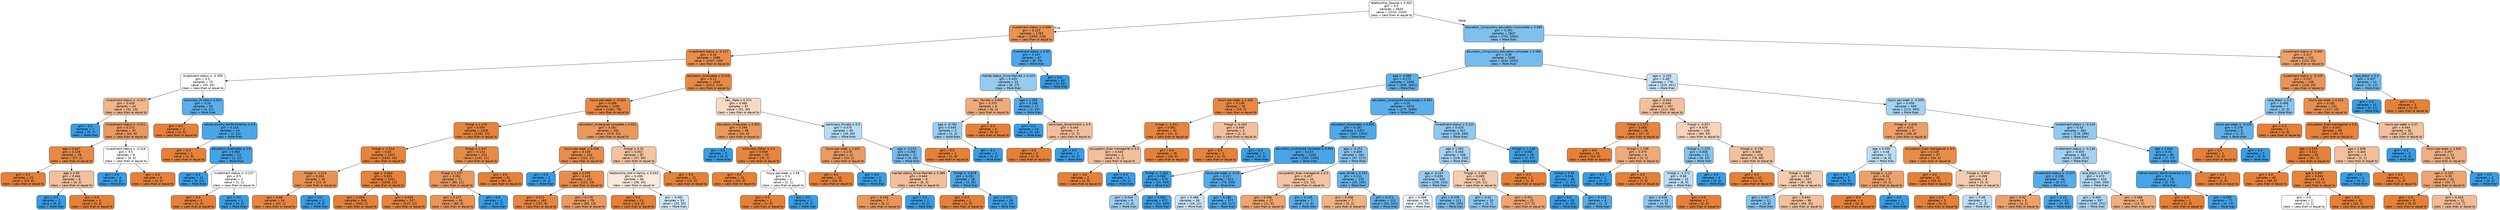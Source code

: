 digraph Tree {
node [shape=box, style="filled, rounded", color="black", fontname=helvetica] ;
edge [fontname=helvetica] ;
0 [label=<relationship_Spouse &le; 0.002<br/>gini = 0.5<br/>samples = 4620<br/>value = [2310, 2310]<br/>class = Less than or equal to>, fillcolor="#e5813900"] ;
1 [label=<investment-status &le; 0.448<br/>gini = 0.223<br/>samples = 1783<br/>value = [1555, 228]<br/>class = Less than or equal to>, fillcolor="#e58139da"] ;
0 -> 1 [labeldistance=2.5, labelangle=45, headlabel="True"] ;
2 [label=<investment-status &le; -0.127<br/>gini = 0.16<br/>samples = 1696<br/>value = [1547, 149]<br/>class = Less than or equal to>, fillcolor="#e58139e6"] ;
1 -> 2 ;
3 [label=<investment-status &le; -0.309<br/>gini = 0.5<br/>samples = 70<br/>value = [35, 35]<br/>class = Less than or equal to>, fillcolor="#e5813900"] ;
2 -> 3 ;
4 [label=<investment-status &le; -0.417<br/>gini = 0.416<br/>samples = 44<br/>value = [31, 13]<br/>class = Less than or equal to>, fillcolor="#e5813994"] ;
3 -> 4 ;
5 [label=<gini = 0.0<br/>samples = 7<br/>value = [0, 7]<br/>class = More than>, fillcolor="#399de5ff"] ;
4 -> 5 ;
6 [label=<investment-status &le; -0.321<br/>gini = 0.272<br/>samples = 37<br/>value = [31, 6]<br/>class = Less than or equal to>, fillcolor="#e58139ce"] ;
4 -> 6 ;
7 [label=<age &le; 0.847<br/>gini = 0.128<br/>samples = 29<br/>value = [27, 2]<br/>class = Less than or equal to>, fillcolor="#e58139ec"] ;
6 -> 7 ;
8 [label=<gini = 0.0<br/>samples = 23<br/>value = [23, 0]<br/>class = Less than or equal to>, fillcolor="#e58139ff"] ;
7 -> 8 ;
9 [label=<age &le; 0.99<br/>gini = 0.444<br/>samples = 6<br/>value = [4, 2]<br/>class = Less than or equal to>, fillcolor="#e581397f"] ;
7 -> 9 ;
10 [label=<gini = 0.0<br/>samples = 2<br/>value = [0, 2]<br/>class = More than>, fillcolor="#399de5ff"] ;
9 -> 10 ;
11 [label=<gini = 0.0<br/>samples = 4<br/>value = [4, 0]<br/>class = Less than or equal to>, fillcolor="#e58139ff"] ;
9 -> 11 ;
12 [label=<investment-status &le; -0.316<br/>gini = 0.5<br/>samples = 8<br/>value = [4, 4]<br/>class = Less than or equal to>, fillcolor="#e5813900"] ;
6 -> 12 ;
13 [label=<gini = 0.0<br/>samples = 4<br/>value = [0, 4]<br/>class = More than>, fillcolor="#399de5ff"] ;
12 -> 13 ;
14 [label=<gini = 0.0<br/>samples = 4<br/>value = [4, 0]<br/>class = Less than or equal to>, fillcolor="#e58139ff"] ;
12 -> 14 ;
15 [label=<workclass_Private &le; 0.001<br/>gini = 0.26<br/>samples = 26<br/>value = [4, 22]<br/>class = More than>, fillcolor="#399de5d1"] ;
3 -> 15 ;
16 [label=<gini = 0.0<br/>samples = 2<br/>value = [2, 0]<br/>class = Less than or equal to>, fillcolor="#e58139ff"] ;
15 -> 16 ;
17 [label=<native-country_North-America &le; 0.5<br/>gini = 0.153<br/>samples = 24<br/>value = [2, 22]<br/>class = More than>, fillcolor="#399de5e8"] ;
15 -> 17 ;
18 [label=<gini = 0.0<br/>samples = 1<br/>value = [1, 0]<br/>class = Less than or equal to>, fillcolor="#e58139ff"] ;
17 -> 18 ;
19 [label=<education_Graduates &le; 1.0<br/>gini = 0.083<br/>samples = 23<br/>value = [1, 22]<br/>class = More than>, fillcolor="#399de5f3"] ;
17 -> 19 ;
20 [label=<gini = 0.0<br/>samples = 21<br/>value = [0, 21]<br/>class = More than>, fillcolor="#399de5ff"] ;
19 -> 20 ;
21 [label=<investment-status &le; -0.237<br/>gini = 0.5<br/>samples = 2<br/>value = [1, 1]<br/>class = Less than or equal to>, fillcolor="#e5813900"] ;
19 -> 21 ;
22 [label=<gini = 0.0<br/>samples = 1<br/>value = [1, 0]<br/>class = Less than or equal to>, fillcolor="#e58139ff"] ;
21 -> 22 ;
23 [label=<gini = 0.0<br/>samples = 1<br/>value = [0, 1]<br/>class = More than>, fillcolor="#399de5ff"] ;
21 -> 23 ;
24 [label=<education_Graduates &le; 0.018<br/>gini = 0.13<br/>samples = 1626<br/>value = [1512, 114]<br/>class = Less than or equal to>, fillcolor="#e58139ec"] ;
2 -> 24 ;
25 [label=<hours-per-week &le; -0.024<br/>gini = 0.096<br/>samples = 1539<br/>value = [1461, 78]<br/>class = Less than or equal to>, fillcolor="#e58139f1"] ;
24 -> 25 ;
26 [label=<fnlwgt &le; 1.178<br/>gini = 0.044<br/>samples = 1209<br/>value = [1182, 27]<br/>class = Less than or equal to>, fillcolor="#e58139f9"] ;
25 -> 26 ;
27 [label=<fnlwgt &le; -1.514<br/>gini = 0.03<br/>samples = 1057<br/>value = [1041, 16]<br/>class = Less than or equal to>, fillcolor="#e58139fb"] ;
26 -> 27 ;
28 [label=<fnlwgt &le; -1.516<br/>gini = 0.204<br/>samples = 26<br/>value = [23, 3]<br/>class = Less than or equal to>, fillcolor="#e58139de"] ;
27 -> 28 ;
29 [label=<gini = 0.08<br/>samples = 24<br/>value = [23, 1]<br/>class = Less than or equal to>, fillcolor="#e58139f4"] ;
28 -> 29 ;
30 [label=<gini = 0.0<br/>samples = 2<br/>value = [0, 2]<br/>class = More than>, fillcolor="#399de5ff"] ;
28 -> 30 ;
31 [label=<age &le; -0.664<br/>gini = 0.025<br/>samples = 1031<br/>value = [1018, 13]<br/>class = Less than or equal to>, fillcolor="#e58139fc"] ;
27 -> 31 ;
32 [label=<gini = 0.004<br/>samples = 504<br/>value = [503, 1]<br/>class = Less than or equal to>, fillcolor="#e58139fe"] ;
31 -> 32 ;
33 [label=<gini = 0.045<br/>samples = 527<br/>value = [515, 12]<br/>class = Less than or equal to>, fillcolor="#e58139f9"] ;
31 -> 33 ;
34 [label=<fnlwgt &le; 1.647<br/>gini = 0.134<br/>samples = 152<br/>value = [141, 11]<br/>class = Less than or equal to>, fillcolor="#e58139eb"] ;
26 -> 34 ;
35 [label=<fnlwgt &le; 1.637<br/>gini = 0.262<br/>samples = 71<br/>value = [60, 11]<br/>class = Less than or equal to>, fillcolor="#e58139d0"] ;
34 -> 35 ;
36 [label=<gini = 0.227<br/>samples = 69<br/>value = [60, 9]<br/>class = Less than or equal to>, fillcolor="#e58139d9"] ;
35 -> 36 ;
37 [label=<gini = 0.0<br/>samples = 2<br/>value = [0, 2]<br/>class = More than>, fillcolor="#399de5ff"] ;
35 -> 37 ;
38 [label=<gini = 0.0<br/>samples = 81<br/>value = [81, 0]<br/>class = Less than or equal to>, fillcolor="#e58139ff"] ;
34 -> 38 ;
39 [label=<education_Undergrad-complete &le; 0.031<br/>gini = 0.261<br/>samples = 330<br/>value = [279, 51]<br/>class = Less than or equal to>, fillcolor="#e58139d0"] ;
25 -> 39 ;
40 [label=<hours-per-week &le; 0.038<br/>gini = 0.158<br/>samples = 243<br/>value = [222, 21]<br/>class = Less than or equal to>, fillcolor="#e58139e7"] ;
39 -> 40 ;
41 [label=<gini = 0.0<br/>samples = 2<br/>value = [0, 2]<br/>class = More than>, fillcolor="#399de5ff"] ;
40 -> 41 ;
42 [label=<age &le; 0.055<br/>gini = 0.145<br/>samples = 241<br/>value = [222, 19]<br/>class = Less than or equal to>, fillcolor="#e58139e9"] ;
40 -> 42 ;
43 [label=<gini = 0.071<br/>samples = 163<br/>value = [157, 6]<br/>class = Less than or equal to>, fillcolor="#e58139f5"] ;
42 -> 43 ;
44 [label=<gini = 0.278<br/>samples = 78<br/>value = [65, 13]<br/>class = Less than or equal to>, fillcolor="#e58139cc"] ;
42 -> 44 ;
45 [label=<fnlwgt &le; 0.33<br/>gini = 0.452<br/>samples = 87<br/>value = [57, 30]<br/>class = Less than or equal to>, fillcolor="#e5813979"] ;
39 -> 45 ;
46 [label=<relationship_Not-in-family &le; 0.043<br/>gini = 0.496<br/>samples = 66<br/>value = [36, 30]<br/>class = Less than or equal to>, fillcolor="#e581392a"] ;
45 -> 46 ;
47 [label=<gini = 0.0<br/>samples = 13<br/>value = [13, 0]<br/>class = Less than or equal to>, fillcolor="#e58139ff"] ;
46 -> 47 ;
48 [label=<gini = 0.491<br/>samples = 53<br/>value = [23, 30]<br/>class = More than>, fillcolor="#399de53b"] ;
46 -> 48 ;
49 [label=<gini = 0.0<br/>samples = 21<br/>value = [21, 0]<br/>class = Less than or equal to>, fillcolor="#e58139ff"] ;
45 -> 49 ;
50 [label=<sex_ Male &le; 0.374<br/>gini = 0.485<br/>samples = 87<br/>value = [51, 36]<br/>class = Less than or equal to>, fillcolor="#e581394b"] ;
24 -> 50 ;
51 [label=<education_Graduates &le; 0.952<br/>gini = 0.266<br/>samples = 38<br/>value = [32, 6]<br/>class = Less than or equal to>, fillcolor="#e58139cf"] ;
50 -> 51 ;
52 [label=<gini = 0.0<br/>samples = 5<br/>value = [0, 5]<br/>class = More than>, fillcolor="#399de5ff"] ;
51 -> 52 ;
53 [label=<workclass_Other &le; 0.5<br/>gini = 0.059<br/>samples = 33<br/>value = [32, 1]<br/>class = Less than or equal to>, fillcolor="#e58139f7"] ;
51 -> 53 ;
54 [label=<gini = 0.0<br/>samples = 31<br/>value = [31, 0]<br/>class = Less than or equal to>, fillcolor="#e58139ff"] ;
53 -> 54 ;
55 [label=<hours-per-week &le; 1.69<br/>gini = 0.5<br/>samples = 2<br/>value = [1, 1]<br/>class = Less than or equal to>, fillcolor="#e5813900"] ;
53 -> 55 ;
56 [label=<gini = 0.0<br/>samples = 1<br/>value = [1, 0]<br/>class = Less than or equal to>, fillcolor="#e58139ff"] ;
55 -> 56 ;
57 [label=<gini = 0.0<br/>samples = 1<br/>value = [0, 1]<br/>class = More than>, fillcolor="#399de5ff"] ;
55 -> 57 ;
58 [label=<workclass_Private &le; 0.5<br/>gini = 0.475<br/>samples = 49<br/>value = [19, 30]<br/>class = More than>, fillcolor="#399de55e"] ;
50 -> 58 ;
59 [label=<hours-per-week &le; 2.027<br/>gini = 0.278<br/>samples = 12<br/>value = [10, 2]<br/>class = Less than or equal to>, fillcolor="#e58139cc"] ;
58 -> 59 ;
60 [label=<gini = 0.0<br/>samples = 10<br/>value = [10, 0]<br/>class = Less than or equal to>, fillcolor="#e58139ff"] ;
59 -> 60 ;
61 [label=<gini = 0.0<br/>samples = 2<br/>value = [0, 2]<br/>class = More than>, fillcolor="#399de5ff"] ;
59 -> 61 ;
62 [label=<age &le; -0.233<br/>gini = 0.368<br/>samples = 37<br/>value = [9, 28]<br/>class = More than>, fillcolor="#399de5ad"] ;
58 -> 62 ;
63 [label=<marital-status_Once-Married &le; 0.389<br/>gini = 0.444<br/>samples = 9<br/>value = [6, 3]<br/>class = Less than or equal to>, fillcolor="#e581397f"] ;
62 -> 63 ;
64 [label=<gini = 0.245<br/>samples = 7<br/>value = [6, 1]<br/>class = Less than or equal to>, fillcolor="#e58139d4"] ;
63 -> 64 ;
65 [label=<gini = 0.0<br/>samples = 2<br/>value = [0, 2]<br/>class = More than>, fillcolor="#399de5ff"] ;
63 -> 65 ;
66 [label=<fnlwgt &le; -0.878<br/>gini = 0.191<br/>samples = 28<br/>value = [3, 25]<br/>class = More than>, fillcolor="#399de5e0"] ;
62 -> 66 ;
67 [label=<gini = 0.0<br/>samples = 2<br/>value = [2, 0]<br/>class = Less than or equal to>, fillcolor="#e58139ff"] ;
66 -> 67 ;
68 [label=<gini = 0.074<br/>samples = 26<br/>value = [1, 25]<br/>class = More than>, fillcolor="#399de5f5"] ;
66 -> 68 ;
69 [label=<investment-status &le; 0.85<br/>gini = 0.167<br/>samples = 87<br/>value = [8, 79]<br/>class = More than>, fillcolor="#399de5e5"] ;
1 -> 69 ;
70 [label=<marital-status_Once-Married &le; 0.433<br/>gini = 0.435<br/>samples = 25<br/>value = [8, 17]<br/>class = More than>, fillcolor="#399de587"] ;
69 -> 70 ;
71 [label=<sex_ Female &le; 0.855<br/>gini = 0.375<br/>samples = 8<br/>value = [6, 2]<br/>class = Less than or equal to>, fillcolor="#e58139aa"] ;
70 -> 71 ;
72 [label=<age &le; -0.782<br/>gini = 0.444<br/>samples = 3<br/>value = [1, 2]<br/>class = More than>, fillcolor="#399de57f"] ;
71 -> 72 ;
73 [label=<gini = 0.0<br/>samples = 1<br/>value = [1, 0]<br/>class = Less than or equal to>, fillcolor="#e58139ff"] ;
72 -> 73 ;
74 [label=<gini = 0.0<br/>samples = 2<br/>value = [0, 2]<br/>class = More than>, fillcolor="#399de5ff"] ;
72 -> 74 ;
75 [label=<gini = 0.0<br/>samples = 5<br/>value = [5, 0]<br/>class = Less than or equal to>, fillcolor="#e58139ff"] ;
71 -> 75 ;
76 [label=<age &le; 1.005<br/>gini = 0.208<br/>samples = 17<br/>value = [2, 15]<br/>class = More than>, fillcolor="#399de5dd"] ;
70 -> 76 ;
77 [label=<gini = 0.0<br/>samples = 14<br/>value = [0, 14]<br/>class = More than>, fillcolor="#399de5ff"] ;
76 -> 77 ;
78 [label=<workclass_Government &le; 0.5<br/>gini = 0.444<br/>samples = 3<br/>value = [2, 1]<br/>class = Less than or equal to>, fillcolor="#e581397f"] ;
76 -> 78 ;
79 [label=<gini = 0.0<br/>samples = 2<br/>value = [2, 0]<br/>class = Less than or equal to>, fillcolor="#e58139ff"] ;
78 -> 79 ;
80 [label=<gini = 0.0<br/>samples = 1<br/>value = [0, 1]<br/>class = More than>, fillcolor="#399de5ff"] ;
78 -> 80 ;
81 [label=<gini = 0.0<br/>samples = 62<br/>value = [0, 62]<br/>class = More than>, fillcolor="#399de5ff"] ;
69 -> 81 ;
82 [label=<education_Compulsory-education-incomplete &le; 0.989<br/>gini = 0.391<br/>samples = 2837<br/>value = [755, 2082]<br/>class = More than>, fillcolor="#399de5a3"] ;
0 -> 82 [labeldistance=2.5, labelangle=-45, headlabel="False"] ;
83 [label=<education_Compulsory-education-complete &le; 0.998<br/>gini = 0.36<br/>samples = 2685<br/>value = [633, 2052]<br/>class = More than>, fillcolor="#399de5b0"] ;
82 -> 83 ;
84 [label=<age &le; -0.984<br/>gini = 0.271<br/>samples = 1909<br/>value = [308, 1601]<br/>class = More than>, fillcolor="#399de5ce"] ;
83 -> 84 ;
85 [label=<hours-per-week &le; 1.405<br/>gini = 0.108<br/>samples = 35<br/>value = [33, 2]<br/>class = Less than or equal to>, fillcolor="#e58139f0"] ;
84 -> 85 ;
86 [label=<fnlwgt &le; -1.311<br/>gini = 0.061<br/>samples = 32<br/>value = [31, 1]<br/>class = Less than or equal to>, fillcolor="#e58139f7"] ;
85 -> 86 ;
87 [label=<occupation_Exec-managerial &le; 0.5<br/>gini = 0.444<br/>samples = 3<br/>value = [2, 1]<br/>class = Less than or equal to>, fillcolor="#e581397f"] ;
86 -> 87 ;
88 [label=<gini = 0.0<br/>samples = 2<br/>value = [2, 0]<br/>class = Less than or equal to>, fillcolor="#e58139ff"] ;
87 -> 88 ;
89 [label=<gini = 0.0<br/>samples = 1<br/>value = [0, 1]<br/>class = More than>, fillcolor="#399de5ff"] ;
87 -> 89 ;
90 [label=<gini = 0.0<br/>samples = 29<br/>value = [29, 0]<br/>class = Less than or equal to>, fillcolor="#e58139ff"] ;
86 -> 90 ;
91 [label=<fnlwgt &le; -0.163<br/>gini = 0.444<br/>samples = 3<br/>value = [2, 1]<br/>class = Less than or equal to>, fillcolor="#e581397f"] ;
85 -> 91 ;
92 [label=<gini = 0.0<br/>samples = 2<br/>value = [2, 0]<br/>class = Less than or equal to>, fillcolor="#e58139ff"] ;
91 -> 92 ;
93 [label=<gini = 0.0<br/>samples = 1<br/>value = [0, 1]<br/>class = More than>, fillcolor="#399de5ff"] ;
91 -> 93 ;
94 [label=<education_Undergrad-incomplete &le; 0.991<br/>gini = 0.25<br/>samples = 1874<br/>value = [275, 1599]<br/>class = More than>, fillcolor="#399de5d3"] ;
84 -> 94 ;
95 [label=<education_Associates &le; 0.991<br/>gini = 0.181<br/>samples = 1457<br/>value = [147, 1310]<br/>class = More than>, fillcolor="#399de5e2"] ;
94 -> 95 ;
96 [label=<education_Undergrad-complete &le; 0.993<br/>gini = 0.143<br/>samples = 1293<br/>value = [100, 1193]<br/>class = More than>, fillcolor="#399de5ea"] ;
95 -> 96 ;
97 [label=<fnlwgt &le; -1.462<br/>gini = 0.068<br/>samples = 678<br/>value = [24, 654]<br/>class = More than>, fillcolor="#399de5f6"] ;
96 -> 97 ;
98 [label=<gini = 0.444<br/>samples = 6<br/>value = [2, 4]<br/>class = More than>, fillcolor="#399de57f"] ;
97 -> 98 ;
99 [label=<gini = 0.063<br/>samples = 672<br/>value = [22, 650]<br/>class = More than>, fillcolor="#399de5f6"] ;
97 -> 99 ;
100 [label=<hours-per-week &le; -0.43<br/>gini = 0.217<br/>samples = 615<br/>value = [76, 539]<br/>class = More than>, fillcolor="#399de5db"] ;
96 -> 100 ;
101 [label=<gini = 0.488<br/>samples = 38<br/>value = [16, 22]<br/>class = More than>, fillcolor="#399de546"] ;
100 -> 101 ;
102 [label=<gini = 0.186<br/>samples = 577<br/>value = [60, 517]<br/>class = More than>, fillcolor="#399de5e1"] ;
100 -> 102 ;
103 [label=<age &le; -0.252<br/>gini = 0.409<br/>samples = 164<br/>value = [47, 117]<br/>class = More than>, fillcolor="#399de599"] ;
95 -> 103 ;
104 [label=<occupation_Exec-managerial &le; 0.5<br/>gini = 0.457<br/>samples = 34<br/>value = [22, 12]<br/>class = Less than or equal to>, fillcolor="#e5813974"] ;
103 -> 104 ;
105 [label=<gini = 0.346<br/>samples = 27<br/>value = [21, 6]<br/>class = Less than or equal to>, fillcolor="#e58139b6"] ;
104 -> 105 ;
106 [label=<gini = 0.245<br/>samples = 7<br/>value = [1, 6]<br/>class = More than>, fillcolor="#399de5d4"] ;
104 -> 106 ;
107 [label=<race_White &le; 0.193<br/>gini = 0.311<br/>samples = 130<br/>value = [25, 105]<br/>class = More than>, fillcolor="#399de5c2"] ;
103 -> 107 ;
108 [label=<gini = 0.408<br/>samples = 7<br/>value = [5, 2]<br/>class = Less than or equal to>, fillcolor="#e5813999"] ;
107 -> 108 ;
109 [label=<gini = 0.272<br/>samples = 123<br/>value = [20, 103]<br/>class = More than>, fillcolor="#399de5cd"] ;
107 -> 109 ;
110 [label=<investment-status &le; 0.223<br/>gini = 0.425<br/>samples = 417<br/>value = [128, 289]<br/>class = More than>, fillcolor="#399de58e"] ;
94 -> 110 ;
111 [label=<age &le; 1.092<br/>gini = 0.456<br/>samples = 358<br/>value = [126, 232]<br/>class = More than>, fillcolor="#399de575"] ;
110 -> 111 ;
112 [label=<age &le; -0.247<br/>gini = 0.439<br/>samples = 326<br/>value = [106, 220]<br/>class = More than>, fillcolor="#399de584"] ;
111 -> 112 ;
113 [label=<gini = 0.499<br/>samples = 105<br/>value = [50, 55]<br/>class = More than>, fillcolor="#399de517"] ;
112 -> 113 ;
114 [label=<gini = 0.378<br/>samples = 221<br/>value = [56, 165]<br/>class = More than>, fillcolor="#399de5a8"] ;
112 -> 114 ;
115 [label=<fnlwgt &le; -0.406<br/>gini = 0.469<br/>samples = 32<br/>value = [20, 12]<br/>class = Less than or equal to>, fillcolor="#e5813966"] ;
111 -> 115 ;
116 [label=<gini = 0.42<br/>samples = 10<br/>value = [3, 7]<br/>class = More than>, fillcolor="#399de592"] ;
115 -> 116 ;
117 [label=<gini = 0.351<br/>samples = 22<br/>value = [17, 5]<br/>class = Less than or equal to>, fillcolor="#e58139b4"] ;
115 -> 117 ;
118 [label=<fnlwgt &le; -1.148<br/>gini = 0.065<br/>samples = 59<br/>value = [2, 57]<br/>class = More than>, fillcolor="#399de5f6"] ;
110 -> 118 ;
119 [label=<gini = 0.0<br/>samples = 1<br/>value = [1, 0]<br/>class = Less than or equal to>, fillcolor="#e58139ff"] ;
118 -> 119 ;
120 [label=<fnlwgt &le; 0.56<br/>gini = 0.034<br/>samples = 58<br/>value = [1, 57]<br/>class = More than>, fillcolor="#399de5fb"] ;
118 -> 120 ;
121 [label=<gini = 0.0<br/>samples = 50<br/>value = [0, 50]<br/>class = More than>, fillcolor="#399de5ff"] ;
120 -> 121 ;
122 [label=<gini = 0.219<br/>samples = 8<br/>value = [1, 7]<br/>class = More than>, fillcolor="#399de5db"] ;
120 -> 122 ;
123 [label=<age &le; -0.265<br/>gini = 0.487<br/>samples = 776<br/>value = [325, 451]<br/>class = More than>, fillcolor="#399de547"] ;
83 -> 123 ;
124 [label=<age &le; -0.916<br/>gini = 0.446<br/>samples = 167<br/>value = [111, 56]<br/>class = Less than or equal to>, fillcolor="#e581397e"] ;
123 -> 124 ;
125 [label=<fnlwgt &le; 1.571<br/>gini = 0.069<br/>samples = 28<br/>value = [27, 1]<br/>class = Less than or equal to>, fillcolor="#e58139f6"] ;
124 -> 125 ;
126 [label=<gini = 0.0<br/>samples = 24<br/>value = [24, 0]<br/>class = Less than or equal to>, fillcolor="#e58139ff"] ;
125 -> 126 ;
127 [label=<fnlwgt &le; 1.738<br/>gini = 0.375<br/>samples = 4<br/>value = [3, 1]<br/>class = Less than or equal to>, fillcolor="#e58139aa"] ;
125 -> 127 ;
128 [label=<gini = 0.0<br/>samples = 1<br/>value = [0, 1]<br/>class = More than>, fillcolor="#399de5ff"] ;
127 -> 128 ;
129 [label=<gini = 0.0<br/>samples = 3<br/>value = [3, 0]<br/>class = Less than or equal to>, fillcolor="#e58139ff"] ;
127 -> 129 ;
130 [label=<fnlwgt &le; -0.957<br/>gini = 0.478<br/>samples = 139<br/>value = [84, 55]<br/>class = Less than or equal to>, fillcolor="#e5813958"] ;
124 -> 130 ;
131 [label=<fnlwgt &le; -1.225<br/>gini = 0.408<br/>samples = 21<br/>value = [6, 15]<br/>class = More than>, fillcolor="#399de599"] ;
130 -> 131 ;
132 [label=<fnlwgt &le; -1.272<br/>gini = 0.48<br/>samples = 15<br/>value = [6, 9]<br/>class = More than>, fillcolor="#399de555"] ;
131 -> 132 ;
133 [label=<gini = 0.426<br/>samples = 13<br/>value = [4, 9]<br/>class = More than>, fillcolor="#399de58e"] ;
132 -> 133 ;
134 [label=<gini = 0.0<br/>samples = 2<br/>value = [2, 0]<br/>class = Less than or equal to>, fillcolor="#e58139ff"] ;
132 -> 134 ;
135 [label=<gini = 0.0<br/>samples = 6<br/>value = [0, 6]<br/>class = More than>, fillcolor="#399de5ff"] ;
131 -> 135 ;
136 [label=<fnlwgt &le; -0.736<br/>gini = 0.448<br/>samples = 118<br/>value = [78, 40]<br/>class = Less than or equal to>, fillcolor="#e581397c"] ;
130 -> 136 ;
137 [label=<gini = 0.0<br/>samples = 11<br/>value = [11, 0]<br/>class = Less than or equal to>, fillcolor="#e58139ff"] ;
136 -> 137 ;
138 [label=<fnlwgt &le; -0.661<br/>gini = 0.468<br/>samples = 107<br/>value = [67, 40]<br/>class = Less than or equal to>, fillcolor="#e5813967"] ;
136 -> 138 ;
139 [label=<gini = 0.397<br/>samples = 11<br/>value = [3, 8]<br/>class = More than>, fillcolor="#399de59f"] ;
138 -> 139 ;
140 [label=<gini = 0.444<br/>samples = 96<br/>value = [64, 32]<br/>class = Less than or equal to>, fillcolor="#e581397f"] ;
138 -> 140 ;
141 [label=<hours-per-week &le; -0.339<br/>gini = 0.456<br/>samples = 609<br/>value = [214, 395]<br/>class = More than>, fillcolor="#399de575"] ;
123 -> 141 ;
142 [label=<fnlwgt &le; -1.018<br/>gini = 0.31<br/>samples = 47<br/>value = [38, 9]<br/>class = Less than or equal to>, fillcolor="#e58139c3"] ;
141 -> 142 ;
143 [label=<age &le; 0.595<br/>gini = 0.48<br/>samples = 10<br/>value = [4, 6]<br/>class = More than>, fillcolor="#399de555"] ;
142 -> 143 ;
144 [label=<gini = 0.0<br/>samples = 5<br/>value = [0, 5]<br/>class = More than>, fillcolor="#399de5ff"] ;
143 -> 144 ;
145 [label=<fnlwgt &le; -1.13<br/>gini = 0.32<br/>samples = 5<br/>value = [4, 1]<br/>class = Less than or equal to>, fillcolor="#e58139bf"] ;
143 -> 145 ;
146 [label=<gini = 0.0<br/>samples = 4<br/>value = [4, 0]<br/>class = Less than or equal to>, fillcolor="#e58139ff"] ;
145 -> 146 ;
147 [label=<gini = 0.0<br/>samples = 1<br/>value = [0, 1]<br/>class = More than>, fillcolor="#399de5ff"] ;
145 -> 147 ;
148 [label=<occupation_Exec-managerial &le; 0.5<br/>gini = 0.149<br/>samples = 37<br/>value = [34, 3]<br/>class = Less than or equal to>, fillcolor="#e58139e9"] ;
142 -> 148 ;
149 [label=<gini = 0.0<br/>samples = 29<br/>value = [29, 0]<br/>class = Less than or equal to>, fillcolor="#e58139ff"] ;
148 -> 149 ;
150 [label=<fnlwgt &le; -0.404<br/>gini = 0.469<br/>samples = 8<br/>value = [5, 3]<br/>class = Less than or equal to>, fillcolor="#e5813966"] ;
148 -> 150 ;
151 [label=<gini = 0.0<br/>samples = 3<br/>value = [3, 0]<br/>class = Less than or equal to>, fillcolor="#e58139ff"] ;
150 -> 151 ;
152 [label=<gini = 0.48<br/>samples = 5<br/>value = [2, 3]<br/>class = More than>, fillcolor="#399de555"] ;
150 -> 152 ;
153 [label=<investment-status &le; -0.124<br/>gini = 0.43<br/>samples = 562<br/>value = [176, 386]<br/>class = More than>, fillcolor="#399de58b"] ;
141 -> 153 ;
154 [label=<investment-status &le; -0.136<br/>gini = 0.455<br/>samples = 482<br/>value = [169, 313]<br/>class = More than>, fillcolor="#399de575"] ;
153 -> 154 ;
155 [label=<investment-status &le; -0.372<br/>gini = 0.236<br/>samples = 66<br/>value = [9, 57]<br/>class = More than>, fillcolor="#399de5d7"] ;
154 -> 155 ;
156 [label=<gini = 0.32<br/>samples = 5<br/>value = [4, 1]<br/>class = Less than or equal to>, fillcolor="#e58139bf"] ;
155 -> 156 ;
157 [label=<gini = 0.15<br/>samples = 61<br/>value = [5, 56]<br/>class = More than>, fillcolor="#399de5e8"] ;
155 -> 157 ;
158 [label=<race_Black &le; 0.947<br/>gini = 0.473<br/>samples = 416<br/>value = [160, 256]<br/>class = More than>, fillcolor="#399de560"] ;
154 -> 158 ;
159 [label=<gini = 0.465<br/>samples = 397<br/>value = [146, 251]<br/>class = More than>, fillcolor="#399de56b"] ;
158 -> 159 ;
160 [label=<gini = 0.388<br/>samples = 19<br/>value = [14, 5]<br/>class = Less than or equal to>, fillcolor="#e58139a4"] ;
158 -> 160 ;
161 [label=<age &le; 2.034<br/>gini = 0.16<br/>samples = 80<br/>value = [7, 73]<br/>class = More than>, fillcolor="#399de5e7"] ;
153 -> 161 ;
162 [label=<native-country_North-America &le; 0.5<br/>gini = 0.12<br/>samples = 78<br/>value = [5, 73]<br/>class = More than>, fillcolor="#399de5ee"] ;
161 -> 162 ;
163 [label=<gini = 0.0<br/>samples = 1<br/>value = [1, 0]<br/>class = Less than or equal to>, fillcolor="#e58139ff"] ;
162 -> 163 ;
164 [label=<gini = 0.098<br/>samples = 77<br/>value = [4, 73]<br/>class = More than>, fillcolor="#399de5f1"] ;
162 -> 164 ;
165 [label=<gini = 0.0<br/>samples = 2<br/>value = [2, 0]<br/>class = Less than or equal to>, fillcolor="#e58139ff"] ;
161 -> 165 ;
166 [label=<investment-status &le; -0.095<br/>gini = 0.317<br/>samples = 152<br/>value = [122, 30]<br/>class = Less than or equal to>, fillcolor="#e58139c0"] ;
82 -> 166 ;
167 [label=<investment-status &le; -0.135<br/>gini = 0.237<br/>samples = 138<br/>value = [119, 19]<br/>class = Less than or equal to>, fillcolor="#e58139d6"] ;
166 -> 167 ;
168 [label=<race_Black &le; 0.5<br/>gini = 0.408<br/>samples = 7<br/>value = [2, 5]<br/>class = More than>, fillcolor="#399de599"] ;
167 -> 168 ;
169 [label=<hours-per-week &le; -0.432<br/>gini = 0.278<br/>samples = 6<br/>value = [1, 5]<br/>class = More than>, fillcolor="#399de5cc"] ;
168 -> 169 ;
170 [label=<gini = 0.0<br/>samples = 1<br/>value = [1, 0]<br/>class = Less than or equal to>, fillcolor="#e58139ff"] ;
169 -> 170 ;
171 [label=<gini = 0.0<br/>samples = 5<br/>value = [0, 5]<br/>class = More than>, fillcolor="#399de5ff"] ;
169 -> 171 ;
172 [label=<gini = 0.0<br/>samples = 1<br/>value = [1, 0]<br/>class = Less than or equal to>, fillcolor="#e58139ff"] ;
168 -> 172 ;
173 [label=<hours-per-week &le; 0.024<br/>gini = 0.191<br/>samples = 131<br/>value = [117, 14]<br/>class = Less than or equal to>, fillcolor="#e58139e0"] ;
167 -> 173 ;
174 [label=<occupation_Exec-managerial &le; 0.5<br/>gini = 0.041<br/>samples = 95<br/>value = [93, 2]<br/>class = Less than or equal to>, fillcolor="#e58139fa"] ;
173 -> 174 ;
175 [label=<age &le; 0.559<br/>gini = 0.022<br/>samples = 92<br/>value = [91, 1]<br/>class = Less than or equal to>, fillcolor="#e58139fc"] ;
174 -> 175 ;
176 [label=<gini = 0.0<br/>samples = 48<br/>value = [48, 0]<br/>class = Less than or equal to>, fillcolor="#e58139ff"] ;
175 -> 176 ;
177 [label=<age &le; 0.667<br/>gini = 0.044<br/>samples = 44<br/>value = [43, 1]<br/>class = Less than or equal to>, fillcolor="#e58139f9"] ;
175 -> 177 ;
178 [label=<gini = 0.5<br/>samples = 2<br/>value = [1, 1]<br/>class = Less than or equal to>, fillcolor="#e5813900"] ;
177 -> 178 ;
179 [label=<gini = 0.0<br/>samples = 42<br/>value = [42, 0]<br/>class = Less than or equal to>, fillcolor="#e58139ff"] ;
177 -> 179 ;
180 [label=<age &le; 1.638<br/>gini = 0.444<br/>samples = 3<br/>value = [2, 1]<br/>class = Less than or equal to>, fillcolor="#e581397f"] ;
174 -> 180 ;
181 [label=<gini = 0.0<br/>samples = 1<br/>value = [0, 1]<br/>class = More than>, fillcolor="#399de5ff"] ;
180 -> 181 ;
182 [label=<gini = 0.0<br/>samples = 2<br/>value = [2, 0]<br/>class = Less than or equal to>, fillcolor="#e58139ff"] ;
180 -> 182 ;
183 [label=<hours-per-week &le; 0.37<br/>gini = 0.444<br/>samples = 36<br/>value = [24, 12]<br/>class = Less than or equal to>, fillcolor="#e581397f"] ;
173 -> 183 ;
184 [label=<gini = 0.0<br/>samples = 3<br/>value = [0, 3]<br/>class = More than>, fillcolor="#399de5ff"] ;
183 -> 184 ;
185 [label=<hours-per-week &le; 3.405<br/>gini = 0.397<br/>samples = 33<br/>value = [24, 9]<br/>class = Less than or equal to>, fillcolor="#e581399f"] ;
183 -> 185 ;
186 [label=<age &le; -0.197<br/>gini = 0.35<br/>samples = 31<br/>value = [24, 7]<br/>class = Less than or equal to>, fillcolor="#e58139b5"] ;
185 -> 186 ;
187 [label=<gini = 0.0<br/>samples = 9<br/>value = [9, 0]<br/>class = Less than or equal to>, fillcolor="#e58139ff"] ;
186 -> 187 ;
188 [label=<gini = 0.434<br/>samples = 22<br/>value = [15, 7]<br/>class = Less than or equal to>, fillcolor="#e5813988"] ;
186 -> 188 ;
189 [label=<gini = 0.0<br/>samples = 2<br/>value = [0, 2]<br/>class = More than>, fillcolor="#399de5ff"] ;
185 -> 189 ;
190 [label=<race_Black &le; 0.5<br/>gini = 0.337<br/>samples = 14<br/>value = [3, 11]<br/>class = More than>, fillcolor="#399de5b9"] ;
166 -> 190 ;
191 [label=<gini = 0.0<br/>samples = 11<br/>value = [0, 11]<br/>class = More than>, fillcolor="#399de5ff"] ;
190 -> 191 ;
192 [label=<gini = 0.0<br/>samples = 3<br/>value = [3, 0]<br/>class = Less than or equal to>, fillcolor="#e58139ff"] ;
190 -> 192 ;
}